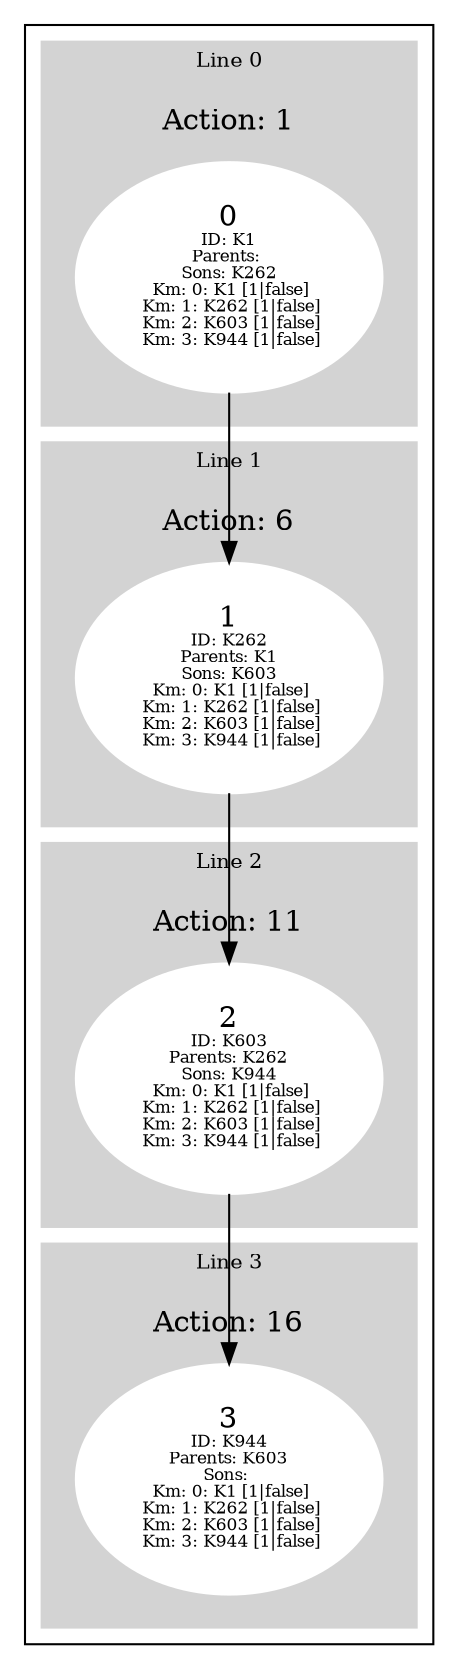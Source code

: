 digraph G {
subgraph cluster_info {
        subgraph cluster_0 {
        style=filled;
        color=lightgrey;
        node [style=filled,color=white];
        subgraph cluster_act_1 {
label = "Action: 1"step_K1 [label=<0<BR /><FONT POINT-SIZE="8">ID: K1</FONT><BR /><FONT POINT-SIZE="8">Parents: </FONT><BR /><FONT POINT-SIZE="8">Sons: K262</FONT><BR /><FONT POINT-SIZE="8"> Km: 0: K1 [1|false]</FONT><BR /><FONT POINT-SIZE="8"> Km: 1: K262 [1|false]</FONT><BR /><FONT POINT-SIZE="8"> Km: 2: K603 [1|false]</FONT><BR /><FONT POINT-SIZE="8"> Km: 3: K944 [1|false]</FONT>>]
}

        fontsize="10"
        label = "Line 0";
        }

        subgraph cluster_2 {
        style=filled;
        color=lightgrey;
        node [style=filled,color=white];
        subgraph cluster_act_11 {
label = "Action: 11"step_K603 [label=<2<BR /><FONT POINT-SIZE="8">ID: K603</FONT><BR /><FONT POINT-SIZE="8">Parents: K262</FONT><BR /><FONT POINT-SIZE="8">Sons: K944</FONT><BR /><FONT POINT-SIZE="8"> Km: 0: K1 [1|false]</FONT><BR /><FONT POINT-SIZE="8"> Km: 1: K262 [1|false]</FONT><BR /><FONT POINT-SIZE="8"> Km: 2: K603 [1|false]</FONT><BR /><FONT POINT-SIZE="8"> Km: 3: K944 [1|false]</FONT>>]
}

        fontsize="10"
        label = "Line 2";
        }

        subgraph cluster_3 {
        style=filled;
        color=lightgrey;
        node [style=filled,color=white];
        subgraph cluster_act_16 {
label = "Action: 16"step_K944 [label=<3<BR /><FONT POINT-SIZE="8">ID: K944</FONT><BR /><FONT POINT-SIZE="8">Parents: K603</FONT><BR /><FONT POINT-SIZE="8">Sons: </FONT><BR /><FONT POINT-SIZE="8"> Km: 0: K1 [1|false]</FONT><BR /><FONT POINT-SIZE="8"> Km: 1: K262 [1|false]</FONT><BR /><FONT POINT-SIZE="8"> Km: 2: K603 [1|false]</FONT><BR /><FONT POINT-SIZE="8"> Km: 3: K944 [1|false]</FONT>>]
}

        fontsize="10"
        label = "Line 3";
        }

        subgraph cluster_1 {
        style=filled;
        color=lightgrey;
        node [style=filled,color=white];
        subgraph cluster_act_6 {
label = "Action: 6"step_K262 [label=<1<BR /><FONT POINT-SIZE="8">ID: K262</FONT><BR /><FONT POINT-SIZE="8">Parents: K1</FONT><BR /><FONT POINT-SIZE="8">Sons: K603</FONT><BR /><FONT POINT-SIZE="8"> Km: 0: K1 [1|false]</FONT><BR /><FONT POINT-SIZE="8"> Km: 1: K262 [1|false]</FONT><BR /><FONT POINT-SIZE="8"> Km: 2: K603 [1|false]</FONT><BR /><FONT POINT-SIZE="8"> Km: 3: K944 [1|false]</FONT>>]
}

        fontsize="10"
        label = "Line 1";
        }
step_K262 -> step_K603; 
step_K1 -> step_K262; 
step_K603 -> step_K944; 
}}
